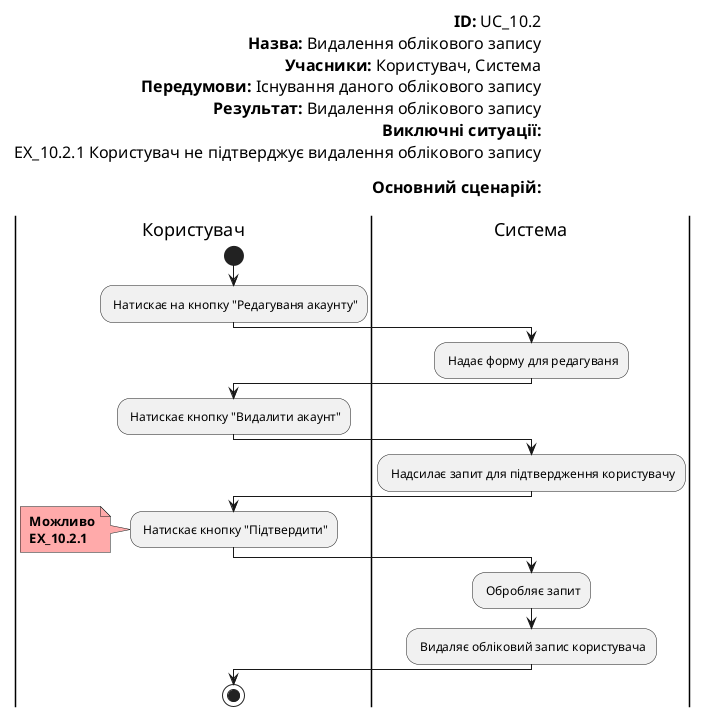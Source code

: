 @startuml

    left header
        <font color=000 size=16><b>ID:</b> UC_10.2
        <font color=000 size=16><b>Назва:</b> Видалення облікового запису
        <font color=000 size=16><b>Учасники:</b> Користувач, Система
        <font color=000 size=16><b>Передумови:</b> Існування даного облікового запису
        <font color=000 size=16><b>Результат:</b> Видалення облікового запису
        <font color=000 size=16><b>Виключні ситуації:</b>
        <font color=000 size=16> EX_10.2.1 Користувач не підтверджує видалення облікового запису

        <font color=000 size=16><b>Основний сценарій:</b>
        
    end header
    
    |Користувач|
        start
        : Натискає на кнопку "Редагуваня акаунту";
    |Система|
        : Надає форму для редагуваня;

    |Користувач|
        : Натискає кнопку "Видалити акаунт";
        
    |Система|
        : Надсилає запит для підтвердження користувачу;
        
    |Користувач|
        : Натискає кнопку "Підтвердити";
        
        note left #ffaaaa
        <b> Можливо
        <b> EX_10.2.1
        end note
        
    |Система|
        : Обробляє запит;
        : Видаляє обліковий запис користувача;
        
    |Користувач|
        stop;
    
@enduml
